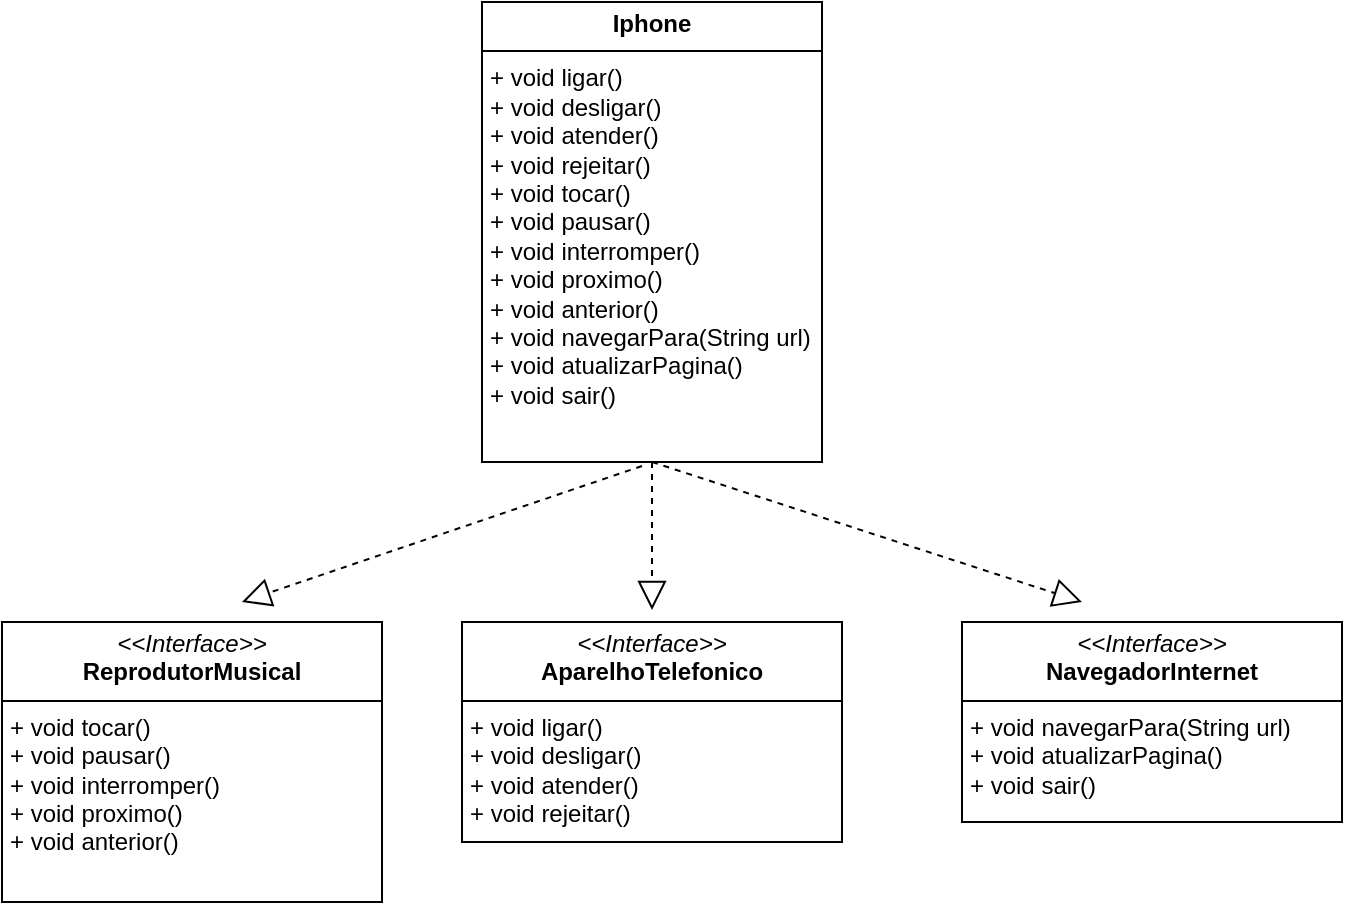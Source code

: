 <mxfile version="24.7.1" type="device">
  <diagram name="Página-1" id="1ya553Weyu76lEEUhYZD">
    <mxGraphModel dx="880" dy="434" grid="1" gridSize="10" guides="1" tooltips="1" connect="1" arrows="1" fold="1" page="1" pageScale="1" pageWidth="827" pageHeight="1169" math="0" shadow="0">
      <root>
        <mxCell id="0" />
        <mxCell id="1" parent="0" />
        <mxCell id="9HnGMLn_s76v2WO0y8fd-4" value="&lt;p style=&quot;margin:0px;margin-top:4px;text-align:center;&quot;&gt;&lt;i&gt;&amp;lt;&amp;lt;Interface&amp;gt;&amp;gt;&lt;/i&gt;&lt;br&gt;&lt;b&gt;ReprodutorMusical&lt;/b&gt;&lt;/p&gt;&lt;hr size=&quot;1&quot; style=&quot;border-style:solid;&quot;&gt;&lt;p style=&quot;margin:0px;margin-left:4px;&quot;&gt;+ void tocar()&lt;br&gt;+ void pausar()&lt;/p&gt;&lt;p style=&quot;margin:0px;margin-left:4px;&quot;&gt;+ void interromper()&lt;/p&gt;&lt;p style=&quot;margin:0px;margin-left:4px;&quot;&gt;+ void proximo()&lt;/p&gt;&lt;p style=&quot;margin:0px;margin-left:4px;&quot;&gt;+ void anterior()&lt;/p&gt;" style="verticalAlign=top;align=left;overflow=fill;html=1;whiteSpace=wrap;" vertex="1" parent="1">
          <mxGeometry x="40" y="320" width="190" height="140" as="geometry" />
        </mxCell>
        <mxCell id="9HnGMLn_s76v2WO0y8fd-5" value="&lt;p style=&quot;margin:0px;margin-top:4px;text-align:center;&quot;&gt;&lt;i&gt;&amp;lt;&amp;lt;Interface&amp;gt;&amp;gt;&lt;/i&gt;&lt;br&gt;&lt;b&gt;AparelhoTelefonico&lt;/b&gt;&lt;/p&gt;&lt;hr size=&quot;1&quot; style=&quot;border-style:solid;&quot;&gt;&lt;p style=&quot;margin:0px;margin-left:4px;&quot;&gt;+ void ligar()&lt;br&gt;+ void desligar()&lt;/p&gt;&lt;p style=&quot;margin:0px;margin-left:4px;&quot;&gt;+ void atender()&lt;/p&gt;&lt;p style=&quot;margin:0px;margin-left:4px;&quot;&gt;+ void rejeitar()&lt;/p&gt;" style="verticalAlign=top;align=left;overflow=fill;html=1;whiteSpace=wrap;" vertex="1" parent="1">
          <mxGeometry x="270" y="320" width="190" height="110" as="geometry" />
        </mxCell>
        <mxCell id="9HnGMLn_s76v2WO0y8fd-6" value="&lt;p style=&quot;margin:0px;margin-top:4px;text-align:center;&quot;&gt;&lt;i&gt;&amp;lt;&amp;lt;Interface&amp;gt;&amp;gt;&lt;/i&gt;&lt;br&gt;&lt;b&gt;NavegadorInternet&lt;/b&gt;&lt;/p&gt;&lt;hr size=&quot;1&quot; style=&quot;border-style:solid;&quot;&gt;&lt;p style=&quot;margin:0px;margin-left:4px;&quot;&gt;+ void navegarPara(String url)&lt;br&gt;+ void atualizarPagina()&lt;/p&gt;&lt;p style=&quot;margin:0px;margin-left:4px;&quot;&gt;+ void sair()&lt;/p&gt;&lt;p style=&quot;margin:0px;margin-left:4px;&quot;&gt;&lt;br&gt;&lt;/p&gt;" style="verticalAlign=top;align=left;overflow=fill;html=1;whiteSpace=wrap;" vertex="1" parent="1">
          <mxGeometry x="520" y="320" width="190" height="100" as="geometry" />
        </mxCell>
        <mxCell id="9HnGMLn_s76v2WO0y8fd-12" value="&lt;p style=&quot;margin:0px;margin-top:4px;text-align:center;&quot;&gt;&lt;b&gt;Iphone&lt;/b&gt;&lt;/p&gt;&lt;hr size=&quot;1&quot; style=&quot;border-style:solid;&quot;&gt;&lt;p style=&quot;margin: 0px 0px 0px 4px;&quot;&gt;+ void ligar()&lt;br&gt;&lt;/p&gt;&lt;p style=&quot;margin: 0px 0px 0px 4px;&quot;&gt;+ void desligar()&lt;/p&gt;&lt;p style=&quot;margin: 0px 0px 0px 4px;&quot;&gt;+ void atender()&lt;/p&gt;&lt;p style=&quot;margin: 0px 0px 0px 4px;&quot;&gt;+ void rejeitar()&lt;/p&gt;&lt;p style=&quot;margin:0px;margin-left:4px;&quot;&gt;&lt;span style=&quot;background-color: initial;&quot;&gt;+ void tocar()&lt;/span&gt;&lt;br&gt;&lt;/p&gt;&lt;p style=&quot;margin:0px;margin-left:4px;&quot;&gt;+ void pausar()&lt;/p&gt;&lt;p style=&quot;margin:0px;margin-left:4px;&quot;&gt;+ void interromper()&lt;/p&gt;&lt;p style=&quot;margin:0px;margin-left:4px;&quot;&gt;+ void proximo()&lt;/p&gt;&lt;p style=&quot;margin:0px;margin-left:4px;&quot;&gt;+ void anterior()&lt;/p&gt;&lt;p style=&quot;margin: 0px 0px 0px 4px;&quot;&gt;&lt;span style=&quot;background-color: initial;&quot;&gt;+ void navegarPara(String url)&lt;/span&gt;&lt;br&gt;&lt;/p&gt;&lt;p style=&quot;margin: 0px 0px 0px 4px;&quot;&gt;+ void atualizarPagina()&lt;/p&gt;&lt;p style=&quot;margin: 0px 0px 0px 4px;&quot;&gt;+ void sair()&lt;/p&gt;" style="verticalAlign=top;align=left;overflow=fill;html=1;whiteSpace=wrap;" vertex="1" parent="1">
          <mxGeometry x="280" y="10" width="170" height="230" as="geometry" />
        </mxCell>
        <mxCell id="9HnGMLn_s76v2WO0y8fd-14" value="" style="endArrow=block;dashed=1;endFill=0;endSize=12;html=1;rounded=0;" edge="1" parent="1">
          <mxGeometry width="160" relative="1" as="geometry">
            <mxPoint x="360" y="242" as="sourcePoint" />
            <mxPoint x="160" y="310" as="targetPoint" />
          </mxGeometry>
        </mxCell>
        <mxCell id="9HnGMLn_s76v2WO0y8fd-16" value="" style="endArrow=block;dashed=1;endFill=0;endSize=12;html=1;rounded=0;exitX=0.5;exitY=1;exitDx=0;exitDy=0;" edge="1" parent="1" source="9HnGMLn_s76v2WO0y8fd-12">
          <mxGeometry width="160" relative="1" as="geometry">
            <mxPoint x="348" y="252" as="sourcePoint" />
            <mxPoint x="365" y="314" as="targetPoint" />
          </mxGeometry>
        </mxCell>
        <mxCell id="9HnGMLn_s76v2WO0y8fd-17" value="" style="endArrow=block;dashed=1;endFill=0;endSize=12;html=1;rounded=0;exitX=0.5;exitY=1;exitDx=0;exitDy=0;" edge="1" parent="1" source="9HnGMLn_s76v2WO0y8fd-12">
          <mxGeometry width="160" relative="1" as="geometry">
            <mxPoint x="358" y="262" as="sourcePoint" />
            <mxPoint x="580" y="310" as="targetPoint" />
          </mxGeometry>
        </mxCell>
      </root>
    </mxGraphModel>
  </diagram>
</mxfile>

